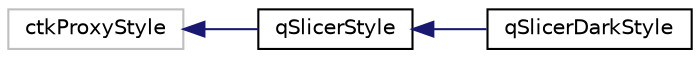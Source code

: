 digraph "Graphical Class Hierarchy"
{
  bgcolor="transparent";
  edge [fontname="Helvetica",fontsize="10",labelfontname="Helvetica",labelfontsize="10"];
  node [fontname="Helvetica",fontsize="10",shape=record];
  rankdir="LR";
  Node930 [label="ctkProxyStyle",height=0.2,width=0.4,color="grey75"];
  Node930 -> Node0 [dir="back",color="midnightblue",fontsize="10",style="solid",fontname="Helvetica"];
  Node0 [label="qSlicerStyle",height=0.2,width=0.4,color="black",URL="$classqSlicerStyle.html"];
  Node0 -> Node1 [dir="back",color="midnightblue",fontsize="10",style="solid",fontname="Helvetica"];
  Node1 [label="qSlicerDarkStyle",height=0.2,width=0.4,color="black",URL="$classqSlicerDarkStyle.html"];
}
